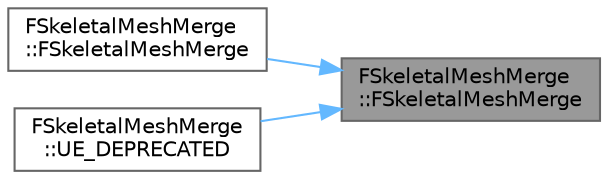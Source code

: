 digraph "FSkeletalMeshMerge::FSkeletalMeshMerge"
{
 // INTERACTIVE_SVG=YES
 // LATEX_PDF_SIZE
  bgcolor="transparent";
  edge [fontname=Helvetica,fontsize=10,labelfontname=Helvetica,labelfontsize=10];
  node [fontname=Helvetica,fontsize=10,shape=box,height=0.2,width=0.4];
  rankdir="RL";
  Node1 [id="Node000001",label="FSkeletalMeshMerge\l::FSkeletalMeshMerge",height=0.2,width=0.4,color="gray40", fillcolor="grey60", style="filled", fontcolor="black",tooltip="Constructor."];
  Node1 -> Node2 [id="edge1_Node000001_Node000002",dir="back",color="steelblue1",style="solid",tooltip=" "];
  Node2 [id="Node000002",label="FSkeletalMeshMerge\l::FSkeletalMeshMerge",height=0.2,width=0.4,color="grey40", fillcolor="white", style="filled",URL="$d8/dea/classFSkeletalMeshMerge.html#ac34a7667d7b906185bfd5b3e106dcca7",tooltip=" "];
  Node1 -> Node3 [id="edge2_Node000001_Node000003",dir="back",color="steelblue1",style="solid",tooltip=" "];
  Node3 [id="Node000003",label="FSkeletalMeshMerge\l::UE_DEPRECATED",height=0.2,width=0.4,color="grey40", fillcolor="white", style="filled",URL="$d8/dea/classFSkeletalMeshMerge.html#acc73e7603e7a533f2c7602d6fba24248",tooltip=" "];
}
